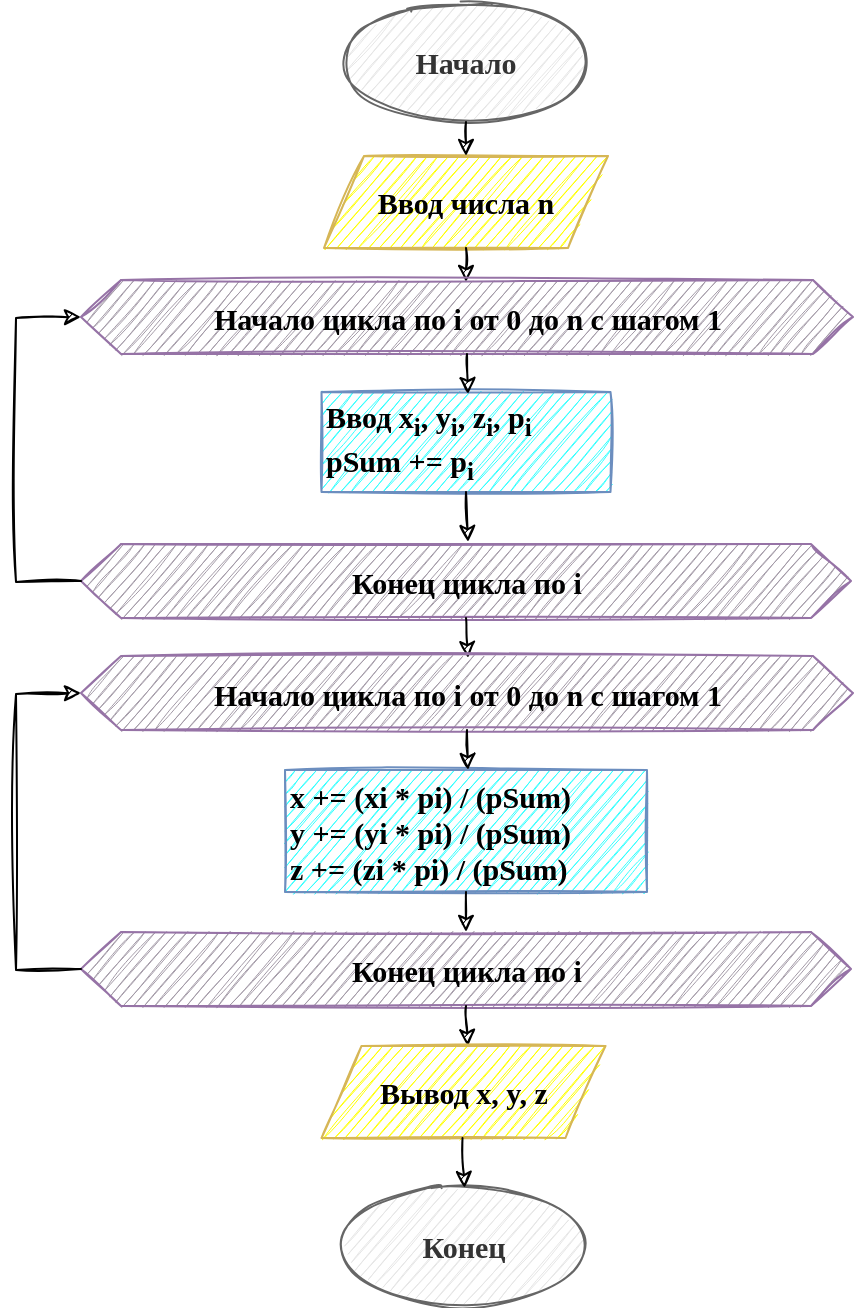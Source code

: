 <mxfile version="15.2.7" type="device"><diagram id="RfgVH0VrnMbm0rLC4H-d" name="Страница 1"><mxGraphModel dx="868" dy="510" grid="0" gridSize="10" guides="1" tooltips="1" connect="1" arrows="1" fold="1" page="0" pageScale="1" pageWidth="827" pageHeight="1169" math="0" shadow="0"><root><mxCell id="0"/><mxCell id="1" parent="0"/><mxCell id="q_qggWa3icRSGWlA6VRf-1" value="Начало" style="ellipse;whiteSpace=wrap;html=1;fontFamily=Comic Sans MS;fontStyle=1;fontSize=15;fillColor=#E6E6E6;strokeColor=#666666;fontColor=#333333;sketch=1;" parent="1" vertex="1"><mxGeometry x="320" y="20" width="120" height="60" as="geometry"/></mxCell><mxCell id="q_qggWa3icRSGWlA6VRf-2" value="Конец" style="ellipse;whiteSpace=wrap;html=1;fontFamily=Comic Sans MS;fontStyle=1;fontSize=15;fillColor=#E6E6E6;strokeColor=#666666;fontColor=#333333;sketch=1;" parent="1" vertex="1"><mxGeometry x="318.75" y="612" width="120" height="60" as="geometry"/></mxCell><mxCell id="q_qggWa3icRSGWlA6VRf-3" value="Ввод числа n" style="shape=parallelogram;perimeter=parallelogramPerimeter;whiteSpace=wrap;html=1;fixedSize=1;fontFamily=Comic Sans MS;fontStyle=1;fontSize=15;fillColor=#FFFF00;strokeColor=#d6b656;sketch=1;" parent="1" vertex="1"><mxGeometry x="309" y="97" width="142" height="46" as="geometry"/></mxCell><mxCell id="q_qggWa3icRSGWlA6VRf-16" value="" style="endArrow=classic;html=1;fontFamily=Comic Sans MS;fontSize=15;exitX=0.5;exitY=1;exitDx=0;exitDy=0;entryX=0.5;entryY=0;entryDx=0;entryDy=0;sketch=1;" parent="1" source="q_qggWa3icRSGWlA6VRf-1" target="q_qggWa3icRSGWlA6VRf-3" edge="1"><mxGeometry width="50" height="50" relative="1" as="geometry"><mxPoint x="370" y="320" as="sourcePoint"/><mxPoint x="420" y="270" as="targetPoint"/></mxGeometry></mxCell><mxCell id="q_qggWa3icRSGWlA6VRf-17" value="" style="endArrow=classic;html=1;fontFamily=Comic Sans MS;fontSize=15;exitX=0.5;exitY=1;exitDx=0;exitDy=0;entryX=0.5;entryY=0;entryDx=0;entryDy=0;sketch=1;" parent="1" source="q_qggWa3icRSGWlA6VRf-3" edge="1"><mxGeometry width="50" height="50" relative="1" as="geometry"><mxPoint x="370" y="320" as="sourcePoint"/><mxPoint x="380" y="160" as="targetPoint"/></mxGeometry></mxCell><mxCell id="97FfwXl4Gzb7jDpaaznw-2" value="&lt;span style=&quot;font-family: &amp;#34;comic sans ms&amp;#34; ; font-size: 15px ; font-weight: 700&quot;&gt;Начало цикла по i от 0 до&amp;nbsp;&lt;/span&gt;&lt;font face=&quot;Comic Sans MS&quot;&gt;&lt;span style=&quot;font-size: 15px&quot;&gt;&lt;b&gt;n с шагом 1&lt;/b&gt;&lt;/span&gt;&lt;/font&gt;" style="shape=hexagon;perimeter=hexagonPerimeter2;whiteSpace=wrap;html=1;fixedSize=1;sketch=1;fillColor=#A49BA8;strokeColor=#9673a6;" parent="1" vertex="1"><mxGeometry x="187.5" y="159" width="386" height="37" as="geometry"/></mxCell><mxCell id="97FfwXl4Gzb7jDpaaznw-3" value="&lt;span style=&quot;font-family: &amp;#34;comic sans ms&amp;#34; ; font-size: 15px ; font-weight: 700&quot;&gt;Конец цикла по i&lt;/span&gt;" style="shape=hexagon;perimeter=hexagonPerimeter2;whiteSpace=wrap;html=1;fixedSize=1;sketch=1;fillColor=#A49BA8;strokeColor=#9673a6;" parent="1" vertex="1"><mxGeometry x="187.5" y="291" width="385" height="37" as="geometry"/></mxCell><mxCell id="97FfwXl4Gzb7jDpaaznw-5" value="Ввод x&lt;sub&gt;i&lt;/sub&gt;, y&lt;sub&gt;i&lt;/sub&gt;, z&lt;sub&gt;i&lt;/sub&gt;, p&lt;sub&gt;i&lt;/sub&gt;&lt;br&gt;pSum += p&lt;sub&gt;i&lt;/sub&gt;" style="rounded=0;whiteSpace=wrap;html=1;fontFamily=Comic Sans MS;fontStyle=1;fontSize=15;fillColor=#33FFFF;strokeColor=#6c8ebf;sketch=1;align=left;" parent="1" vertex="1"><mxGeometry x="307.75" y="215" width="144.5" height="50" as="geometry"/></mxCell><mxCell id="97FfwXl4Gzb7jDpaaznw-12" value="" style="endArrow=classic;html=1;fontFamily=Comic Sans MS;fontSize=15;sketch=1;exitX=0.5;exitY=1;exitDx=0;exitDy=0;entryX=0.5;entryY=0;entryDx=0;entryDy=0;" parent="1" source="97FfwXl4Gzb7jDpaaznw-2" edge="1"><mxGeometry width="50" height="50" relative="1" as="geometry"><mxPoint x="391" y="414" as="sourcePoint"/><mxPoint x="381" y="216" as="targetPoint"/></mxGeometry></mxCell><mxCell id="97FfwXl4Gzb7jDpaaznw-14" value="" style="endArrow=classic;html=1;fontFamily=Comic Sans MS;fontSize=15;sketch=1;exitX=0.5;exitY=1;exitDx=0;exitDy=0;" parent="1" source="97FfwXl4Gzb7jDpaaznw-3" edge="1"><mxGeometry width="50" height="50" relative="1" as="geometry"><mxPoint x="411" y="434" as="sourcePoint"/><mxPoint x="381" y="348" as="targetPoint"/></mxGeometry></mxCell><mxCell id="97FfwXl4Gzb7jDpaaznw-21" value="" style="endArrow=classic;html=1;fontFamily=Comic Sans MS;fontSize=15;sketch=1;entryX=0;entryY=0.5;entryDx=0;entryDy=0;exitX=0;exitY=0.5;exitDx=0;exitDy=0;rounded=0;" parent="1" source="97FfwXl4Gzb7jDpaaznw-3" target="97FfwXl4Gzb7jDpaaznw-2" edge="1"><mxGeometry width="50" height="50" relative="1" as="geometry"><mxPoint x="316" y="462" as="sourcePoint"/><mxPoint x="282.5" y="363" as="targetPoint"/><Array as="points"><mxPoint x="155" y="310"/><mxPoint x="155" y="178"/></Array></mxGeometry></mxCell><mxCell id="tfcoBRxxd5Clb8Rh2vjj-1" value="" style="endArrow=classic;html=1;fontFamily=Comic Sans MS;fontSize=15;sketch=1;exitX=0.5;exitY=1;exitDx=0;exitDy=0;" edge="1" parent="1" source="97FfwXl4Gzb7jDpaaznw-5"><mxGeometry width="50" height="50" relative="1" as="geometry"><mxPoint x="390" y="338" as="sourcePoint"/><mxPoint x="381" y="290" as="targetPoint"/></mxGeometry></mxCell><mxCell id="tfcoBRxxd5Clb8Rh2vjj-2" value="&lt;span style=&quot;font-family: &amp;#34;comic sans ms&amp;#34; ; font-size: 15px ; font-weight: 700&quot;&gt;Начало цикла по i от 0 до&amp;nbsp;&lt;/span&gt;&lt;font face=&quot;Comic Sans MS&quot;&gt;&lt;span style=&quot;font-size: 15px&quot;&gt;&lt;b&gt;n с шагом 1&lt;/b&gt;&lt;/span&gt;&lt;/font&gt;" style="shape=hexagon;perimeter=hexagonPerimeter2;whiteSpace=wrap;html=1;fixedSize=1;sketch=1;fillColor=#A49BA8;strokeColor=#9673a6;" vertex="1" parent="1"><mxGeometry x="187.5" y="347" width="386" height="37" as="geometry"/></mxCell><mxCell id="tfcoBRxxd5Clb8Rh2vjj-3" value="&lt;span style=&quot;font-family: &amp;#34;comic sans ms&amp;#34; ; font-size: 15px ; font-weight: 700&quot;&gt;Конец цикла по i&lt;/span&gt;" style="shape=hexagon;perimeter=hexagonPerimeter2;whiteSpace=wrap;html=1;fixedSize=1;sketch=1;fillColor=#A49BA8;strokeColor=#9673a6;" vertex="1" parent="1"><mxGeometry x="187.5" y="485" width="385" height="37" as="geometry"/></mxCell><mxCell id="tfcoBRxxd5Clb8Rh2vjj-4" value="&lt;div&gt;x += (xi * pi) / (pSum)&lt;/div&gt;&lt;div&gt;&lt;span&gt;&#9;&#9;&lt;/span&gt;y += (yi * pi) / (pSum)&lt;/div&gt;&lt;div&gt;&lt;span&gt;&#9;&#9;&lt;/span&gt;z += (zi * pi) / (pSum)&lt;/div&gt;" style="rounded=0;whiteSpace=wrap;html=1;fontFamily=Comic Sans MS;fontStyle=1;fontSize=15;fillColor=#33FFFF;strokeColor=#6c8ebf;sketch=1;align=left;" vertex="1" parent="1"><mxGeometry x="289.5" y="404" width="181" height="61" as="geometry"/></mxCell><mxCell id="tfcoBRxxd5Clb8Rh2vjj-5" value="" style="endArrow=classic;html=1;fontFamily=Comic Sans MS;fontSize=15;sketch=1;exitX=0.5;exitY=1;exitDx=0;exitDy=0;entryX=0.5;entryY=0;entryDx=0;entryDy=0;" edge="1" parent="1" source="tfcoBRxxd5Clb8Rh2vjj-2"><mxGeometry width="50" height="50" relative="1" as="geometry"><mxPoint x="391" y="602" as="sourcePoint"/><mxPoint x="381" y="404" as="targetPoint"/></mxGeometry></mxCell><mxCell id="tfcoBRxxd5Clb8Rh2vjj-6" value="" style="endArrow=classic;html=1;fontFamily=Comic Sans MS;fontSize=15;sketch=1;exitX=0.5;exitY=1;exitDx=0;exitDy=0;" edge="1" parent="1" source="tfcoBRxxd5Clb8Rh2vjj-3"><mxGeometry width="50" height="50" relative="1" as="geometry"><mxPoint x="411" y="628" as="sourcePoint"/><mxPoint x="381" y="542" as="targetPoint"/></mxGeometry></mxCell><mxCell id="tfcoBRxxd5Clb8Rh2vjj-7" value="" style="endArrow=classic;html=1;fontFamily=Comic Sans MS;fontSize=15;sketch=1;entryX=0;entryY=0.5;entryDx=0;entryDy=0;exitX=0;exitY=0.5;exitDx=0;exitDy=0;rounded=0;" edge="1" parent="1" source="tfcoBRxxd5Clb8Rh2vjj-3" target="tfcoBRxxd5Clb8Rh2vjj-2"><mxGeometry width="50" height="50" relative="1" as="geometry"><mxPoint x="316" y="650" as="sourcePoint"/><mxPoint x="282.5" y="551" as="targetPoint"/><Array as="points"><mxPoint x="155" y="504"/><mxPoint x="155" y="366"/></Array></mxGeometry></mxCell><mxCell id="tfcoBRxxd5Clb8Rh2vjj-8" value="" style="endArrow=classic;html=1;fontFamily=Comic Sans MS;fontSize=15;sketch=1;exitX=0.5;exitY=1;exitDx=0;exitDy=0;entryX=0.5;entryY=0;entryDx=0;entryDy=0;" edge="1" parent="1" source="tfcoBRxxd5Clb8Rh2vjj-4" target="tfcoBRxxd5Clb8Rh2vjj-3"><mxGeometry width="50" height="50" relative="1" as="geometry"><mxPoint x="390" y="526" as="sourcePoint"/><mxPoint x="381" y="478" as="targetPoint"/></mxGeometry></mxCell><mxCell id="tfcoBRxxd5Clb8Rh2vjj-9" value="Вывод x, y, z" style="shape=parallelogram;perimeter=parallelogramPerimeter;whiteSpace=wrap;html=1;fixedSize=1;fontFamily=Comic Sans MS;fontStyle=1;fontSize=15;fillColor=#FFFF00;strokeColor=#d6b656;sketch=1;" vertex="1" parent="1"><mxGeometry x="307.75" y="542" width="142" height="46" as="geometry"/></mxCell><mxCell id="tfcoBRxxd5Clb8Rh2vjj-10" value="" style="endArrow=classic;html=1;fontFamily=Comic Sans MS;fontSize=15;sketch=1;exitX=0.5;exitY=1;exitDx=0;exitDy=0;" edge="1" parent="1"><mxGeometry width="50" height="50" relative="1" as="geometry"><mxPoint x="378.25" y="588" as="sourcePoint"/><mxPoint x="379.25" y="613" as="targetPoint"/></mxGeometry></mxCell></root></mxGraphModel></diagram></mxfile>